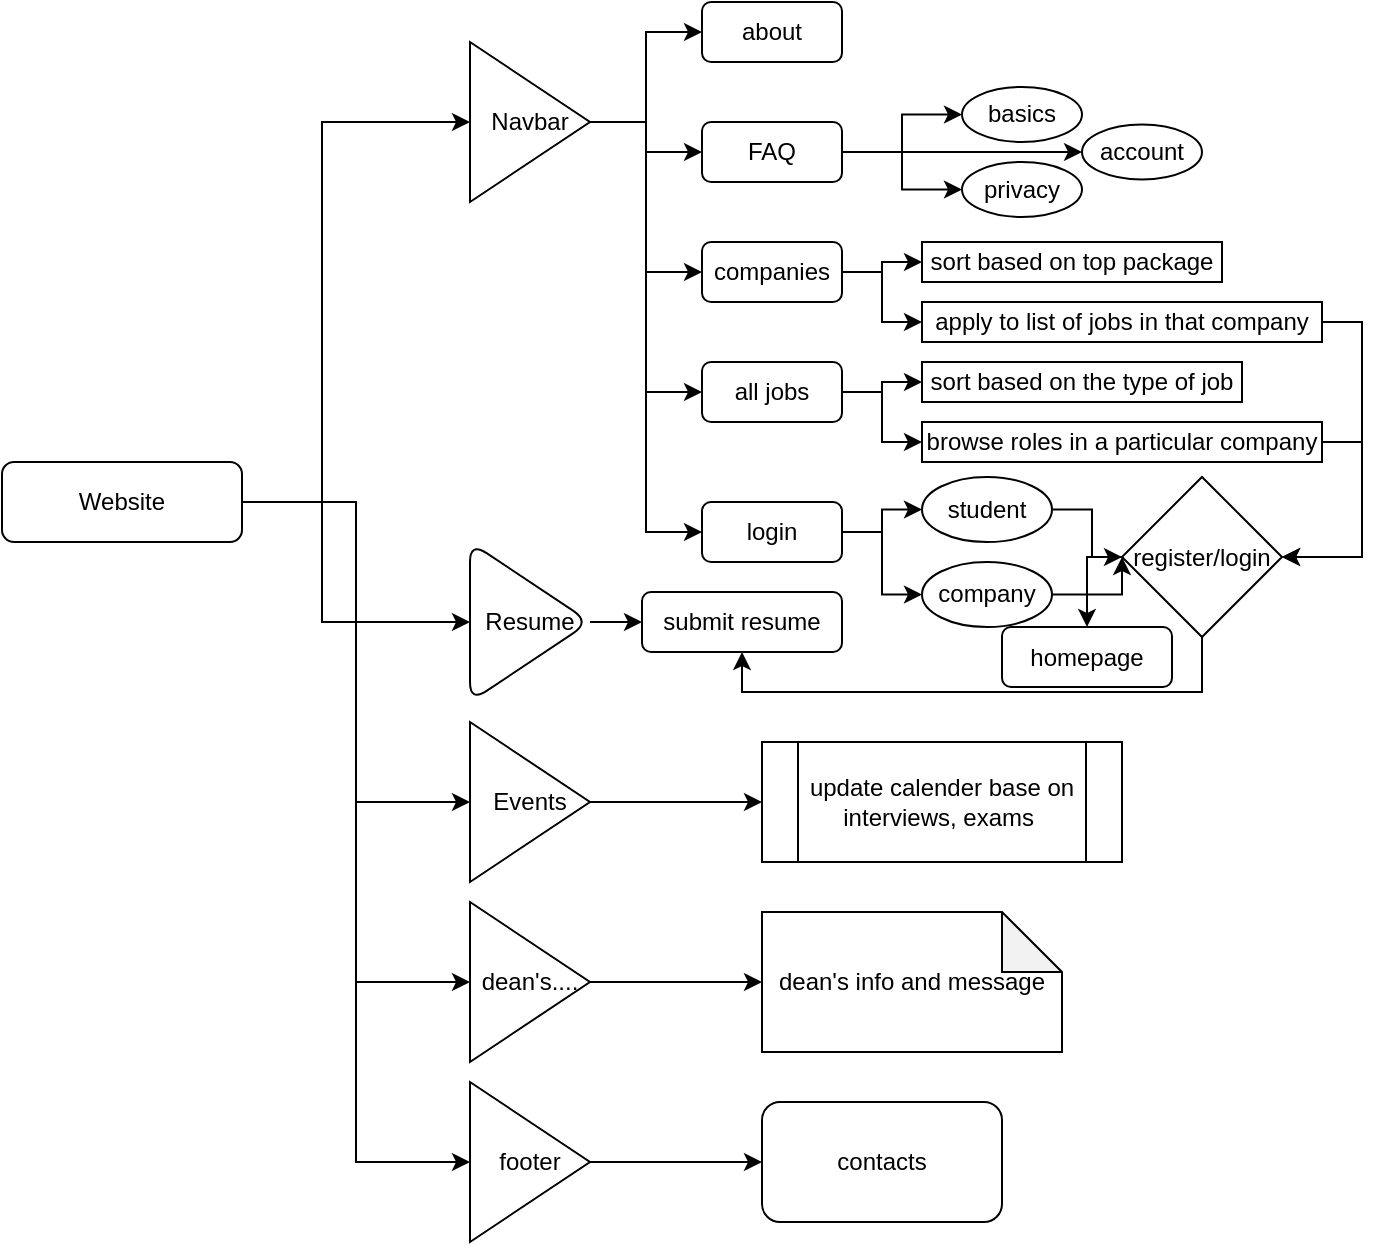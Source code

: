 <mxfile version="20.6.1" type="device"><diagram id="C5RBs43oDa-KdzZeNtuy" name="Page-1"><mxGraphModel dx="1002" dy="457" grid="1" gridSize="10" guides="1" tooltips="1" connect="1" arrows="1" fold="1" page="1" pageScale="0.9" pageWidth="827" pageHeight="1169" math="0" shadow="0"><root><mxCell id="WIyWlLk6GJQsqaUBKTNV-0"/><mxCell id="WIyWlLk6GJQsqaUBKTNV-1" parent="WIyWlLk6GJQsqaUBKTNV-0"/><mxCell id="f8TRpwoLBNHUMTY2pkWF-2" value="" style="edgeStyle=orthogonalEdgeStyle;rounded=0;orthogonalLoop=1;jettySize=auto;html=1;" parent="WIyWlLk6GJQsqaUBKTNV-1" source="WIyWlLk6GJQsqaUBKTNV-3" target="f8TRpwoLBNHUMTY2pkWF-0" edge="1"><mxGeometry relative="1" as="geometry"><Array as="points"><mxPoint x="210" y="270"/><mxPoint x="210" y="330"/></Array></mxGeometry></mxCell><mxCell id="f8TRpwoLBNHUMTY2pkWF-6" style="edgeStyle=orthogonalEdgeStyle;rounded=0;orthogonalLoop=1;jettySize=auto;html=1;exitX=1;exitY=0.5;exitDx=0;exitDy=0;entryX=0;entryY=0.5;entryDx=0;entryDy=0;" parent="WIyWlLk6GJQsqaUBKTNV-1" source="WIyWlLk6GJQsqaUBKTNV-3" target="f8TRpwoLBNHUMTY2pkWF-7" edge="1"><mxGeometry relative="1" as="geometry"><mxPoint x="284" y="230" as="targetPoint"/><Array as="points"><mxPoint x="210" y="270"/><mxPoint x="210" y="80"/></Array></mxGeometry></mxCell><mxCell id="f8TRpwoLBNHUMTY2pkWF-63" style="edgeStyle=orthogonalEdgeStyle;rounded=0;orthogonalLoop=1;jettySize=auto;html=1;exitX=1;exitY=0.5;exitDx=0;exitDy=0;entryX=0;entryY=0.5;entryDx=0;entryDy=0;" parent="WIyWlLk6GJQsqaUBKTNV-1" source="WIyWlLk6GJQsqaUBKTNV-3" target="f8TRpwoLBNHUMTY2pkWF-12" edge="1"><mxGeometry relative="1" as="geometry"/></mxCell><mxCell id="f8TRpwoLBNHUMTY2pkWF-64" style="edgeStyle=orthogonalEdgeStyle;rounded=0;orthogonalLoop=1;jettySize=auto;html=1;exitX=1;exitY=0.5;exitDx=0;exitDy=0;entryX=0;entryY=0.5;entryDx=0;entryDy=0;" parent="WIyWlLk6GJQsqaUBKTNV-1" source="WIyWlLk6GJQsqaUBKTNV-3" target="f8TRpwoLBNHUMTY2pkWF-58" edge="1"><mxGeometry relative="1" as="geometry"/></mxCell><mxCell id="f8TRpwoLBNHUMTY2pkWF-65" style="edgeStyle=orthogonalEdgeStyle;rounded=0;orthogonalLoop=1;jettySize=auto;html=1;exitX=1;exitY=0.5;exitDx=0;exitDy=0;entryX=0;entryY=0.5;entryDx=0;entryDy=0;" parent="WIyWlLk6GJQsqaUBKTNV-1" source="WIyWlLk6GJQsqaUBKTNV-3" target="f8TRpwoLBNHUMTY2pkWF-13" edge="1"><mxGeometry relative="1" as="geometry"/></mxCell><mxCell id="WIyWlLk6GJQsqaUBKTNV-3" value="Website" style="rounded=1;whiteSpace=wrap;html=1;fontSize=12;glass=0;strokeWidth=1;shadow=0;direction=east;" parent="WIyWlLk6GJQsqaUBKTNV-1" vertex="1"><mxGeometry x="50" y="250" width="120" height="40" as="geometry"/></mxCell><mxCell id="f8TRpwoLBNHUMTY2pkWF-53" style="edgeStyle=orthogonalEdgeStyle;rounded=0;orthogonalLoop=1;jettySize=auto;html=1;exitX=1;exitY=0.5;exitDx=0;exitDy=0;entryX=0;entryY=0.5;entryDx=0;entryDy=0;" parent="WIyWlLk6GJQsqaUBKTNV-1" source="f8TRpwoLBNHUMTY2pkWF-0" target="f8TRpwoLBNHUMTY2pkWF-52" edge="1"><mxGeometry relative="1" as="geometry"/></mxCell><mxCell id="f8TRpwoLBNHUMTY2pkWF-0" value="Resume" style="triangle;whiteSpace=wrap;html=1;rounded=1;glass=0;strokeWidth=1;shadow=0;direction=east;" parent="WIyWlLk6GJQsqaUBKTNV-1" vertex="1"><mxGeometry x="284" y="290" width="60" height="80" as="geometry"/></mxCell><mxCell id="f8TRpwoLBNHUMTY2pkWF-15" value="" style="edgeStyle=orthogonalEdgeStyle;rounded=0;orthogonalLoop=1;jettySize=auto;html=1;entryX=0;entryY=0.5;entryDx=0;entryDy=0;" parent="WIyWlLk6GJQsqaUBKTNV-1" source="f8TRpwoLBNHUMTY2pkWF-7" target="f8TRpwoLBNHUMTY2pkWF-18" edge="1"><mxGeometry relative="1" as="geometry"><mxPoint x="394" y="80" as="targetPoint"/></mxGeometry></mxCell><mxCell id="f8TRpwoLBNHUMTY2pkWF-22" style="edgeStyle=orthogonalEdgeStyle;rounded=0;orthogonalLoop=1;jettySize=auto;html=1;exitX=1;exitY=0.5;exitDx=0;exitDy=0;entryX=0;entryY=0.5;entryDx=0;entryDy=0;" parent="WIyWlLk6GJQsqaUBKTNV-1" source="f8TRpwoLBNHUMTY2pkWF-7" target="f8TRpwoLBNHUMTY2pkWF-17" edge="1"><mxGeometry relative="1" as="geometry"/></mxCell><mxCell id="f8TRpwoLBNHUMTY2pkWF-23" style="edgeStyle=orthogonalEdgeStyle;rounded=0;orthogonalLoop=1;jettySize=auto;html=1;exitX=1;exitY=0.5;exitDx=0;exitDy=0;entryX=0;entryY=0.5;entryDx=0;entryDy=0;" parent="WIyWlLk6GJQsqaUBKTNV-1" source="f8TRpwoLBNHUMTY2pkWF-7" target="f8TRpwoLBNHUMTY2pkWF-21" edge="1"><mxGeometry relative="1" as="geometry"/></mxCell><mxCell id="f8TRpwoLBNHUMTY2pkWF-24" style="edgeStyle=orthogonalEdgeStyle;rounded=0;orthogonalLoop=1;jettySize=auto;html=1;exitX=1;exitY=0.5;exitDx=0;exitDy=0;entryX=0;entryY=0.5;entryDx=0;entryDy=0;" parent="WIyWlLk6GJQsqaUBKTNV-1" source="f8TRpwoLBNHUMTY2pkWF-7" target="f8TRpwoLBNHUMTY2pkWF-20" edge="1"><mxGeometry relative="1" as="geometry"/></mxCell><mxCell id="f8TRpwoLBNHUMTY2pkWF-25" style="edgeStyle=orthogonalEdgeStyle;rounded=0;orthogonalLoop=1;jettySize=auto;html=1;exitX=1;exitY=0.5;exitDx=0;exitDy=0;entryX=0;entryY=0.5;entryDx=0;entryDy=0;" parent="WIyWlLk6GJQsqaUBKTNV-1" source="f8TRpwoLBNHUMTY2pkWF-7" target="f8TRpwoLBNHUMTY2pkWF-19" edge="1"><mxGeometry relative="1" as="geometry"/></mxCell><mxCell id="f8TRpwoLBNHUMTY2pkWF-7" value="Navbar" style="triangle;whiteSpace=wrap;html=1;direction=east;" parent="WIyWlLk6GJQsqaUBKTNV-1" vertex="1"><mxGeometry x="284" y="40" width="60" height="80" as="geometry"/></mxCell><mxCell id="f8TRpwoLBNHUMTY2pkWF-57" value="" style="edgeStyle=orthogonalEdgeStyle;rounded=0;orthogonalLoop=1;jettySize=auto;html=1;" parent="WIyWlLk6GJQsqaUBKTNV-1" source="f8TRpwoLBNHUMTY2pkWF-12" target="f8TRpwoLBNHUMTY2pkWF-56" edge="1"><mxGeometry relative="1" as="geometry"/></mxCell><mxCell id="f8TRpwoLBNHUMTY2pkWF-12" value="Events" style="triangle;whiteSpace=wrap;html=1;direction=east;" parent="WIyWlLk6GJQsqaUBKTNV-1" vertex="1"><mxGeometry x="284" y="380" width="60" height="80" as="geometry"/></mxCell><mxCell id="f8TRpwoLBNHUMTY2pkWF-62" value="" style="edgeStyle=orthogonalEdgeStyle;rounded=0;orthogonalLoop=1;jettySize=auto;html=1;" parent="WIyWlLk6GJQsqaUBKTNV-1" source="f8TRpwoLBNHUMTY2pkWF-13" target="f8TRpwoLBNHUMTY2pkWF-61" edge="1"><mxGeometry relative="1" as="geometry"/></mxCell><mxCell id="f8TRpwoLBNHUMTY2pkWF-13" value="footer" style="triangle;whiteSpace=wrap;html=1;direction=east;" parent="WIyWlLk6GJQsqaUBKTNV-1" vertex="1"><mxGeometry x="284" y="560" width="60" height="80" as="geometry"/></mxCell><mxCell id="f8TRpwoLBNHUMTY2pkWF-17" value="about" style="rounded=1;whiteSpace=wrap;html=1;" parent="WIyWlLk6GJQsqaUBKTNV-1" vertex="1"><mxGeometry x="400" y="20" width="70" height="30" as="geometry"/></mxCell><mxCell id="f8TRpwoLBNHUMTY2pkWF-28" style="edgeStyle=orthogonalEdgeStyle;rounded=0;orthogonalLoop=1;jettySize=auto;html=1;exitX=1;exitY=0.5;exitDx=0;exitDy=0;entryX=0;entryY=0.5;entryDx=0;entryDy=0;" parent="WIyWlLk6GJQsqaUBKTNV-1" source="f8TRpwoLBNHUMTY2pkWF-18" target="f8TRpwoLBNHUMTY2pkWF-26" edge="1"><mxGeometry relative="1" as="geometry"/></mxCell><mxCell id="f8TRpwoLBNHUMTY2pkWF-31" style="edgeStyle=orthogonalEdgeStyle;rounded=0;orthogonalLoop=1;jettySize=auto;html=1;exitX=1;exitY=0.5;exitDx=0;exitDy=0;entryX=0;entryY=0.5;entryDx=0;entryDy=0;" parent="WIyWlLk6GJQsqaUBKTNV-1" source="f8TRpwoLBNHUMTY2pkWF-18" target="f8TRpwoLBNHUMTY2pkWF-29" edge="1"><mxGeometry relative="1" as="geometry"/></mxCell><mxCell id="f8TRpwoLBNHUMTY2pkWF-32" style="edgeStyle=orthogonalEdgeStyle;rounded=0;orthogonalLoop=1;jettySize=auto;html=1;exitX=1;exitY=0.5;exitDx=0;exitDy=0;entryX=0;entryY=0.5;entryDx=0;entryDy=0;" parent="WIyWlLk6GJQsqaUBKTNV-1" source="f8TRpwoLBNHUMTY2pkWF-18" target="f8TRpwoLBNHUMTY2pkWF-30" edge="1"><mxGeometry relative="1" as="geometry"/></mxCell><mxCell id="f8TRpwoLBNHUMTY2pkWF-18" value="FAQ" style="rounded=1;whiteSpace=wrap;html=1;" parent="WIyWlLk6GJQsqaUBKTNV-1" vertex="1"><mxGeometry x="400" y="80" width="70" height="30" as="geometry"/></mxCell><mxCell id="f8TRpwoLBNHUMTY2pkWF-47" style="edgeStyle=orthogonalEdgeStyle;rounded=0;orthogonalLoop=1;jettySize=auto;html=1;exitX=1;exitY=0.5;exitDx=0;exitDy=0;entryX=0;entryY=0.5;entryDx=0;entryDy=0;" parent="WIyWlLk6GJQsqaUBKTNV-1" source="f8TRpwoLBNHUMTY2pkWF-19" target="f8TRpwoLBNHUMTY2pkWF-45" edge="1"><mxGeometry relative="1" as="geometry"/></mxCell><mxCell id="f8TRpwoLBNHUMTY2pkWF-48" style="edgeStyle=orthogonalEdgeStyle;rounded=0;orthogonalLoop=1;jettySize=auto;html=1;exitX=1;exitY=0.5;exitDx=0;exitDy=0;entryX=0;entryY=0.5;entryDx=0;entryDy=0;" parent="WIyWlLk6GJQsqaUBKTNV-1" source="f8TRpwoLBNHUMTY2pkWF-19" target="f8TRpwoLBNHUMTY2pkWF-46" edge="1"><mxGeometry relative="1" as="geometry"/></mxCell><mxCell id="f8TRpwoLBNHUMTY2pkWF-19" value="login" style="rounded=1;whiteSpace=wrap;html=1;" parent="WIyWlLk6GJQsqaUBKTNV-1" vertex="1"><mxGeometry x="400" y="270" width="70" height="30" as="geometry"/></mxCell><mxCell id="f8TRpwoLBNHUMTY2pkWF-43" style="edgeStyle=orthogonalEdgeStyle;rounded=0;orthogonalLoop=1;jettySize=auto;html=1;exitX=1;exitY=0.5;exitDx=0;exitDy=0;entryX=0;entryY=0.5;entryDx=0;entryDy=0;" parent="WIyWlLk6GJQsqaUBKTNV-1" source="f8TRpwoLBNHUMTY2pkWF-20" target="f8TRpwoLBNHUMTY2pkWF-41" edge="1"><mxGeometry relative="1" as="geometry"/></mxCell><mxCell id="f8TRpwoLBNHUMTY2pkWF-44" style="edgeStyle=orthogonalEdgeStyle;rounded=0;orthogonalLoop=1;jettySize=auto;html=1;exitX=1;exitY=0.5;exitDx=0;exitDy=0;entryX=0;entryY=0.5;entryDx=0;entryDy=0;" parent="WIyWlLk6GJQsqaUBKTNV-1" source="f8TRpwoLBNHUMTY2pkWF-20" target="f8TRpwoLBNHUMTY2pkWF-42" edge="1"><mxGeometry relative="1" as="geometry"/></mxCell><mxCell id="f8TRpwoLBNHUMTY2pkWF-20" value="all jobs" style="rounded=1;whiteSpace=wrap;html=1;" parent="WIyWlLk6GJQsqaUBKTNV-1" vertex="1"><mxGeometry x="400" y="200" width="70" height="30" as="geometry"/></mxCell><mxCell id="f8TRpwoLBNHUMTY2pkWF-39" style="edgeStyle=orthogonalEdgeStyle;rounded=0;orthogonalLoop=1;jettySize=auto;html=1;exitX=1;exitY=0.5;exitDx=0;exitDy=0;" parent="WIyWlLk6GJQsqaUBKTNV-1" source="f8TRpwoLBNHUMTY2pkWF-21" target="f8TRpwoLBNHUMTY2pkWF-38" edge="1"><mxGeometry relative="1" as="geometry"/></mxCell><mxCell id="f8TRpwoLBNHUMTY2pkWF-40" style="edgeStyle=orthogonalEdgeStyle;rounded=0;orthogonalLoop=1;jettySize=auto;html=1;exitX=1;exitY=0.5;exitDx=0;exitDy=0;entryX=0;entryY=0.5;entryDx=0;entryDy=0;" parent="WIyWlLk6GJQsqaUBKTNV-1" source="f8TRpwoLBNHUMTY2pkWF-21" target="f8TRpwoLBNHUMTY2pkWF-37" edge="1"><mxGeometry relative="1" as="geometry"/></mxCell><mxCell id="f8TRpwoLBNHUMTY2pkWF-21" value="companies" style="rounded=1;whiteSpace=wrap;html=1;" parent="WIyWlLk6GJQsqaUBKTNV-1" vertex="1"><mxGeometry x="400" y="140" width="70" height="30" as="geometry"/></mxCell><mxCell id="f8TRpwoLBNHUMTY2pkWF-26" value="basics" style="ellipse;whiteSpace=wrap;html=1;rounded=1;" parent="WIyWlLk6GJQsqaUBKTNV-1" vertex="1"><mxGeometry x="530" y="62.5" width="60" height="27.5" as="geometry"/></mxCell><mxCell id="f8TRpwoLBNHUMTY2pkWF-29" value="account" style="ellipse;whiteSpace=wrap;html=1;rounded=1;" parent="WIyWlLk6GJQsqaUBKTNV-1" vertex="1"><mxGeometry x="590" y="81.25" width="60" height="27.5" as="geometry"/></mxCell><mxCell id="f8TRpwoLBNHUMTY2pkWF-30" value="privacy" style="ellipse;whiteSpace=wrap;html=1;rounded=1;" parent="WIyWlLk6GJQsqaUBKTNV-1" vertex="1"><mxGeometry x="530" y="100" width="60" height="27.5" as="geometry"/></mxCell><mxCell id="f8TRpwoLBNHUMTY2pkWF-37" value="sort based on top package" style="rounded=0;whiteSpace=wrap;html=1;" parent="WIyWlLk6GJQsqaUBKTNV-1" vertex="1"><mxGeometry x="510" y="140" width="150" height="20" as="geometry"/></mxCell><mxCell id="f26iWT8yI1TWimn3E0jj-2" style="edgeStyle=orthogonalEdgeStyle;rounded=0;orthogonalLoop=1;jettySize=auto;html=1;exitX=1;exitY=0.5;exitDx=0;exitDy=0;entryX=1;entryY=0.5;entryDx=0;entryDy=0;" edge="1" parent="WIyWlLk6GJQsqaUBKTNV-1" source="f8TRpwoLBNHUMTY2pkWF-38" target="f8TRpwoLBNHUMTY2pkWF-49"><mxGeometry relative="1" as="geometry"/></mxCell><mxCell id="f8TRpwoLBNHUMTY2pkWF-38" value="apply to list of jobs in that company" style="rounded=0;whiteSpace=wrap;html=1;" parent="WIyWlLk6GJQsqaUBKTNV-1" vertex="1"><mxGeometry x="510" y="170" width="200" height="20" as="geometry"/></mxCell><mxCell id="f8TRpwoLBNHUMTY2pkWF-41" value="sort based on the type of job" style="rounded=0;whiteSpace=wrap;html=1;" parent="WIyWlLk6GJQsqaUBKTNV-1" vertex="1"><mxGeometry x="510" y="200" width="160" height="20" as="geometry"/></mxCell><mxCell id="f26iWT8yI1TWimn3E0jj-5" style="edgeStyle=orthogonalEdgeStyle;rounded=0;orthogonalLoop=1;jettySize=auto;html=1;exitX=1;exitY=0.5;exitDx=0;exitDy=0;entryX=1;entryY=0.5;entryDx=0;entryDy=0;" edge="1" parent="WIyWlLk6GJQsqaUBKTNV-1" source="f8TRpwoLBNHUMTY2pkWF-42" target="f8TRpwoLBNHUMTY2pkWF-49"><mxGeometry relative="1" as="geometry"/></mxCell><mxCell id="f8TRpwoLBNHUMTY2pkWF-42" value="browse roles in a particular company" style="rounded=0;whiteSpace=wrap;html=1;" parent="WIyWlLk6GJQsqaUBKTNV-1" vertex="1"><mxGeometry x="510" y="230" width="200" height="20" as="geometry"/></mxCell><mxCell id="f8TRpwoLBNHUMTY2pkWF-50" style="edgeStyle=orthogonalEdgeStyle;rounded=0;orthogonalLoop=1;jettySize=auto;html=1;exitX=1;exitY=0.5;exitDx=0;exitDy=0;entryX=0;entryY=0.5;entryDx=0;entryDy=0;" parent="WIyWlLk6GJQsqaUBKTNV-1" source="f8TRpwoLBNHUMTY2pkWF-45" target="f8TRpwoLBNHUMTY2pkWF-49" edge="1"><mxGeometry relative="1" as="geometry"/></mxCell><mxCell id="f8TRpwoLBNHUMTY2pkWF-45" value="student" style="ellipse;whiteSpace=wrap;html=1;" parent="WIyWlLk6GJQsqaUBKTNV-1" vertex="1"><mxGeometry x="510" y="257.5" width="65" height="32.5" as="geometry"/></mxCell><mxCell id="f8TRpwoLBNHUMTY2pkWF-51" style="edgeStyle=orthogonalEdgeStyle;rounded=0;orthogonalLoop=1;jettySize=auto;html=1;exitX=1;exitY=0.5;exitDx=0;exitDy=0;entryX=0;entryY=0.5;entryDx=0;entryDy=0;" parent="WIyWlLk6GJQsqaUBKTNV-1" source="f8TRpwoLBNHUMTY2pkWF-46" target="f8TRpwoLBNHUMTY2pkWF-49" edge="1"><mxGeometry relative="1" as="geometry"/></mxCell><mxCell id="f8TRpwoLBNHUMTY2pkWF-46" value="company" style="ellipse;whiteSpace=wrap;html=1;" parent="WIyWlLk6GJQsqaUBKTNV-1" vertex="1"><mxGeometry x="510" y="300" width="65" height="32.5" as="geometry"/></mxCell><mxCell id="f26iWT8yI1TWimn3E0jj-9" style="edgeStyle=orthogonalEdgeStyle;rounded=0;orthogonalLoop=1;jettySize=auto;html=1;exitX=0;exitY=0.5;exitDx=0;exitDy=0;entryX=0.5;entryY=0;entryDx=0;entryDy=0;" edge="1" parent="WIyWlLk6GJQsqaUBKTNV-1" source="f8TRpwoLBNHUMTY2pkWF-49" target="f26iWT8yI1TWimn3E0jj-8"><mxGeometry relative="1" as="geometry"/></mxCell><mxCell id="f26iWT8yI1TWimn3E0jj-12" style="edgeStyle=orthogonalEdgeStyle;rounded=0;orthogonalLoop=1;jettySize=auto;html=1;exitX=0.5;exitY=1;exitDx=0;exitDy=0;entryX=0.5;entryY=1;entryDx=0;entryDy=0;" edge="1" parent="WIyWlLk6GJQsqaUBKTNV-1" source="f8TRpwoLBNHUMTY2pkWF-49" target="f8TRpwoLBNHUMTY2pkWF-52"><mxGeometry relative="1" as="geometry"/></mxCell><mxCell id="f8TRpwoLBNHUMTY2pkWF-49" value="register/login" style="rhombus;whiteSpace=wrap;html=1;" parent="WIyWlLk6GJQsqaUBKTNV-1" vertex="1"><mxGeometry x="610" y="257.5" width="80" height="80" as="geometry"/></mxCell><mxCell id="f8TRpwoLBNHUMTY2pkWF-52" value="submit resume" style="rounded=1;whiteSpace=wrap;html=1;" parent="WIyWlLk6GJQsqaUBKTNV-1" vertex="1"><mxGeometry x="370" y="315" width="100" height="30" as="geometry"/></mxCell><mxCell id="f8TRpwoLBNHUMTY2pkWF-56" value="update calender base on interviews, exams&amp;nbsp;" style="shape=process;whiteSpace=wrap;html=1;backgroundOutline=1;" parent="WIyWlLk6GJQsqaUBKTNV-1" vertex="1"><mxGeometry x="430" y="390" width="180" height="60" as="geometry"/></mxCell><mxCell id="f8TRpwoLBNHUMTY2pkWF-60" value="" style="edgeStyle=orthogonalEdgeStyle;rounded=0;orthogonalLoop=1;jettySize=auto;html=1;" parent="WIyWlLk6GJQsqaUBKTNV-1" source="f8TRpwoLBNHUMTY2pkWF-58" target="f8TRpwoLBNHUMTY2pkWF-59" edge="1"><mxGeometry relative="1" as="geometry"/></mxCell><mxCell id="f8TRpwoLBNHUMTY2pkWF-58" value="dean's...." style="triangle;whiteSpace=wrap;html=1;direction=east;" parent="WIyWlLk6GJQsqaUBKTNV-1" vertex="1"><mxGeometry x="284" y="470" width="60" height="80" as="geometry"/></mxCell><mxCell id="f8TRpwoLBNHUMTY2pkWF-59" value="dean's info and message" style="shape=note;whiteSpace=wrap;html=1;backgroundOutline=1;darkOpacity=0.05;" parent="WIyWlLk6GJQsqaUBKTNV-1" vertex="1"><mxGeometry x="430" y="475" width="150" height="70" as="geometry"/></mxCell><mxCell id="f8TRpwoLBNHUMTY2pkWF-61" value="contacts" style="rounded=1;whiteSpace=wrap;html=1;" parent="WIyWlLk6GJQsqaUBKTNV-1" vertex="1"><mxGeometry x="430" y="570" width="120" height="60" as="geometry"/></mxCell><mxCell id="f26iWT8yI1TWimn3E0jj-8" value="homepage" style="rounded=1;whiteSpace=wrap;html=1;" vertex="1" parent="WIyWlLk6GJQsqaUBKTNV-1"><mxGeometry x="550" y="332.5" width="85" height="30" as="geometry"/></mxCell></root></mxGraphModel></diagram></mxfile>